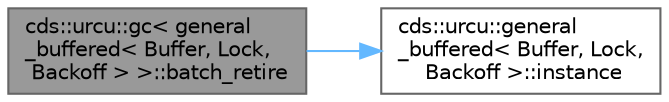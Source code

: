 digraph "cds::urcu::gc&lt; general_buffered&lt; Buffer, Lock, Backoff &gt; &gt;::batch_retire"
{
 // LATEX_PDF_SIZE
  bgcolor="transparent";
  edge [fontname=Helvetica,fontsize=10,labelfontname=Helvetica,labelfontsize=10];
  node [fontname=Helvetica,fontsize=10,shape=box,height=0.2,width=0.4];
  rankdir="LR";
  Node1 [id="Node000001",label="cds::urcu::gc\< general\l_buffered\< Buffer, Lock,\l Backoff \> \>::batch_retire",height=0.2,width=0.4,color="gray40", fillcolor="grey60", style="filled", fontcolor="black",tooltip="Frees chain [ itFirst, itLast) in one synchronization cycle"];
  Node1 -> Node2 [id="edge1_Node000001_Node000002",color="steelblue1",style="solid",tooltip=" "];
  Node2 [id="Node000002",label="cds::urcu::general\l_buffered\< Buffer, Lock,\l Backoff \>::instance",height=0.2,width=0.4,color="grey40", fillcolor="white", style="filled",URL="$classcds_1_1urcu_1_1general__buffered.html#ab3771e86b3ae06883345891d7d943d0e",tooltip=" "];
}
